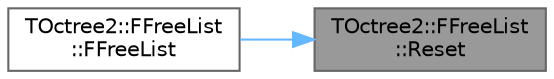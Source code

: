 digraph "TOctree2::FFreeList::Reset"
{
 // INTERACTIVE_SVG=YES
 // LATEX_PDF_SIZE
  bgcolor="transparent";
  edge [fontname=Helvetica,fontsize=10,labelfontname=Helvetica,labelfontsize=10];
  node [fontname=Helvetica,fontsize=10,shape=box,height=0.2,width=0.4];
  rankdir="RL";
  Node1 [id="Node000001",label="TOctree2::FFreeList\l::Reset",height=0.2,width=0.4,color="gray40", fillcolor="grey60", style="filled", fontcolor="black",tooltip=" "];
  Node1 -> Node2 [id="edge1_Node000001_Node000002",dir="back",color="steelblue1",style="solid",tooltip=" "];
  Node2 [id="Node000002",label="TOctree2::FFreeList\l::FFreeList",height=0.2,width=0.4,color="grey40", fillcolor="white", style="filled",URL="$d9/d1a/classTOctree2_1_1FFreeList.html#a5829ce3186ae185467384ceeb24d99c3",tooltip=" "];
}
